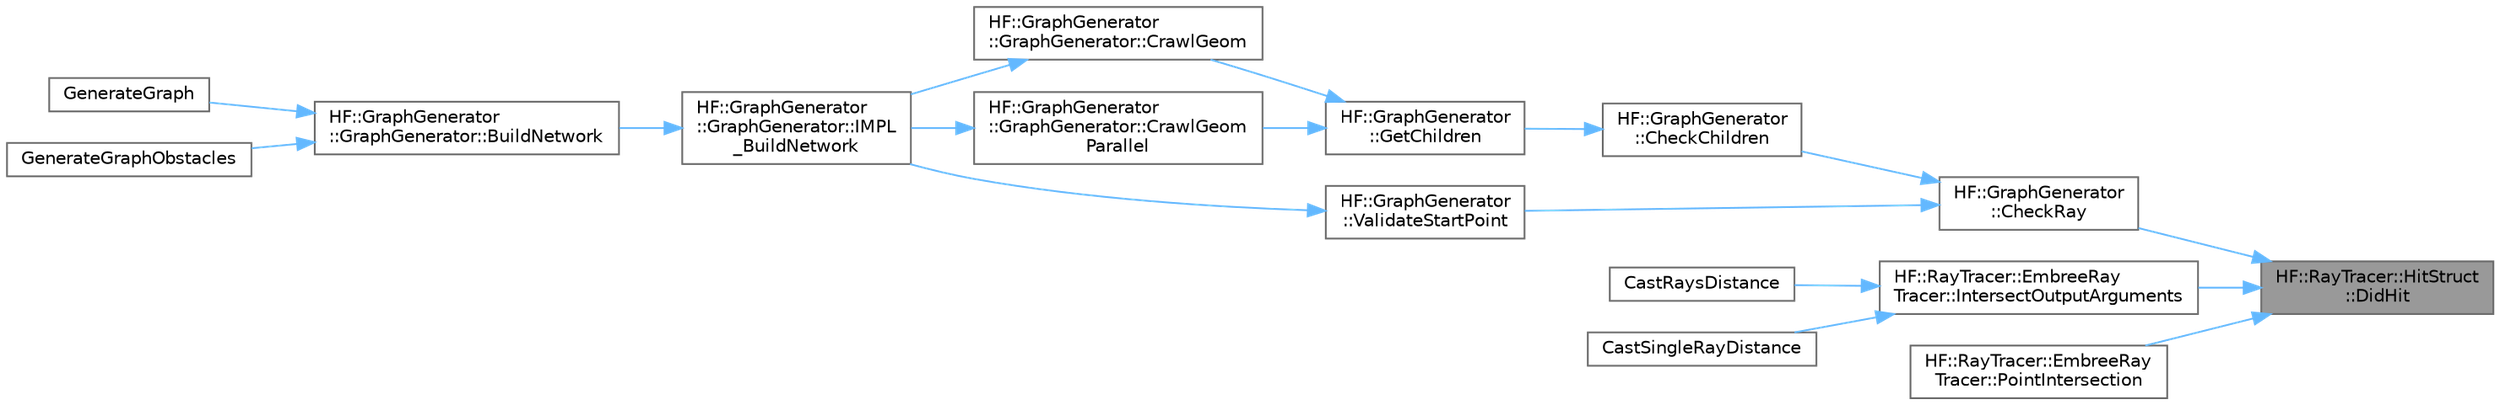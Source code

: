 digraph "HF::RayTracer::HitStruct::DidHit"
{
 // LATEX_PDF_SIZE
  bgcolor="transparent";
  edge [fontname=Helvetica,fontsize=10,labelfontname=Helvetica,labelfontsize=10];
  node [fontname=Helvetica,fontsize=10,shape=box,height=0.2,width=0.4];
  rankdir="RL";
  Node1 [label="HF::RayTracer::HitStruct\l::DidHit",height=0.2,width=0.4,color="gray40", fillcolor="grey60", style="filled", fontcolor="black",tooltip="Determine whether or not this hitstruct contains a hit."];
  Node1 -> Node2 [dir="back",color="steelblue1",style="solid"];
  Node2 [label="HF::GraphGenerator\l::CheckRay",height=0.2,width=0.4,color="grey40", fillcolor="white", style="filled",URL="$a00463.html#a74be560268a713fc9e9b8b4a453afa2f",tooltip="Cast a ray and get the point of intersection if it connects."];
  Node2 -> Node3 [dir="back",color="steelblue1",style="solid"];
  Node3 [label="HF::GraphGenerator\l::CheckChildren",height=0.2,width=0.4,color="grey40", fillcolor="white", style="filled",URL="$a00463.html#a4b7cc0ad0002975404acef5064f4f546",tooltip="Determine whether children are over valid ground, and and meet upstep/downstep requirements."];
  Node3 -> Node4 [dir="back",color="steelblue1",style="solid"];
  Node4 [label="HF::GraphGenerator\l::GetChildren",height=0.2,width=0.4,color="grey40", fillcolor="white", style="filled",URL="$a00463.html#ab7ffcc7d6657ce276c06deed24c546a4",tooltip="Calculate all possible edges between parent and possible_children."];
  Node4 -> Node5 [dir="back",color="steelblue1",style="solid"];
  Node5 [label="HF::GraphGenerator\l::GraphGenerator::CrawlGeom",height=0.2,width=0.4,color="grey40", fillcolor="white", style="filled",URL="$a01311.html#ac7052d4b625fb96f29c5bfc091a86f7e",tooltip="Perform breadth first search to populate the graph with with nodes and edges."];
  Node5 -> Node6 [dir="back",color="steelblue1",style="solid"];
  Node6 [label="HF::GraphGenerator\l::GraphGenerator::IMPL\l_BuildNetwork",height=0.2,width=0.4,color="grey40", fillcolor="white", style="filled",URL="$a01311.html#a5788e421d921ec0ff27defc139c45106",tooltip="Generate a graph of accessible space."];
  Node6 -> Node7 [dir="back",color="steelblue1",style="solid"];
  Node7 [label="HF::GraphGenerator\l::GraphGenerator::BuildNetwork",height=0.2,width=0.4,color="grey40", fillcolor="white", style="filled",URL="$a01311.html#a0c12341433bbec41cc12cc1dbb41a976",tooltip="Generate a graph of accessible space."];
  Node7 -> Node8 [dir="back",color="steelblue1",style="solid"];
  Node8 [label="GenerateGraph",height=0.2,width=0.4,color="grey40", fillcolor="white", style="filled",URL="$a00454.html#ga2df84a732d1edfb70b7bd26d3282e129",tooltip="Construct a graph by performing a breadth-first search of accessible space."];
  Node7 -> Node9 [dir="back",color="steelblue1",style="solid"];
  Node9 [label="GenerateGraphObstacles",height=0.2,width=0.4,color="grey40", fillcolor="white", style="filled",URL="$a00454.html#gab9f58e3ecc686fa9bc34519b0faed734",tooltip="Construct a graph by performing a breadth-first search of accessible space, seperating obstacles from..."];
  Node4 -> Node10 [dir="back",color="steelblue1",style="solid"];
  Node10 [label="HF::GraphGenerator\l::GraphGenerator::CrawlGeom\lParallel",height=0.2,width=0.4,color="grey40", fillcolor="white", style="filled",URL="$a01311.html#a843cc6b5b69b5d013930b3685789fa15",tooltip="Perform breadth first search to populate the graph with nodes and edges using multiple cores."];
  Node10 -> Node6 [dir="back",color="steelblue1",style="solid"];
  Node2 -> Node11 [dir="back",color="steelblue1",style="solid"];
  Node11 [label="HF::GraphGenerator\l::ValidateStartPoint",height=0.2,width=0.4,color="grey40", fillcolor="white", style="filled",URL="$a00463.html#a9ddffecb75b34434d7157b49d3c67b60",tooltip="Determine if the start point of the graph is over valid ground."];
  Node11 -> Node6 [dir="back",color="steelblue1",style="solid"];
  Node1 -> Node12 [dir="back",color="steelblue1",style="solid"];
  Node12 [label="HF::RayTracer::EmbreeRay\lTracer::IntersectOutputArguments",height=0.2,width=0.4,color="grey40", fillcolor="white", style="filled",URL="$a01411.html#a7f8ab81033bdefaea0eea729aa9125ae",tooltip="Cast a ray from origin in direction and update the parameters instead of returning a hitstruct."];
  Node12 -> Node13 [dir="back",color="steelblue1",style="solid"];
  Node13 [label="CastRaysDistance",height=0.2,width=0.4,color="grey40", fillcolor="white", style="filled",URL="$a00457.html#ga81a505c14bba3bed1515384b209b3422",tooltip="Cast rays for each node in origins/directions as ordered pairs and get distance back as a result."];
  Node12 -> Node14 [dir="back",color="steelblue1",style="solid"];
  Node14 [label="CastSingleRayDistance",height=0.2,width=0.4,color="grey40", fillcolor="white", style="filled",URL="$a00457.html#ga1377ba0807c3141ef68b1c94682853e6",tooltip="Cast a single ray and get the distance to its hit and the mesh ID if it hit anything...."];
  Node1 -> Node15 [dir="back",color="steelblue1",style="solid"];
  Node15 [label="HF::RayTracer::EmbreeRay\lTracer::PointIntersection",height=0.2,width=0.4,color="grey40", fillcolor="white", style="filled",URL="$a01411.html#a8de15e23054b0b579087acc48616149f",tooltip="Cast a single ray and get the hitpoint. x , y ,and z  are overridden with the hitpoint on a successfu..."];
}
